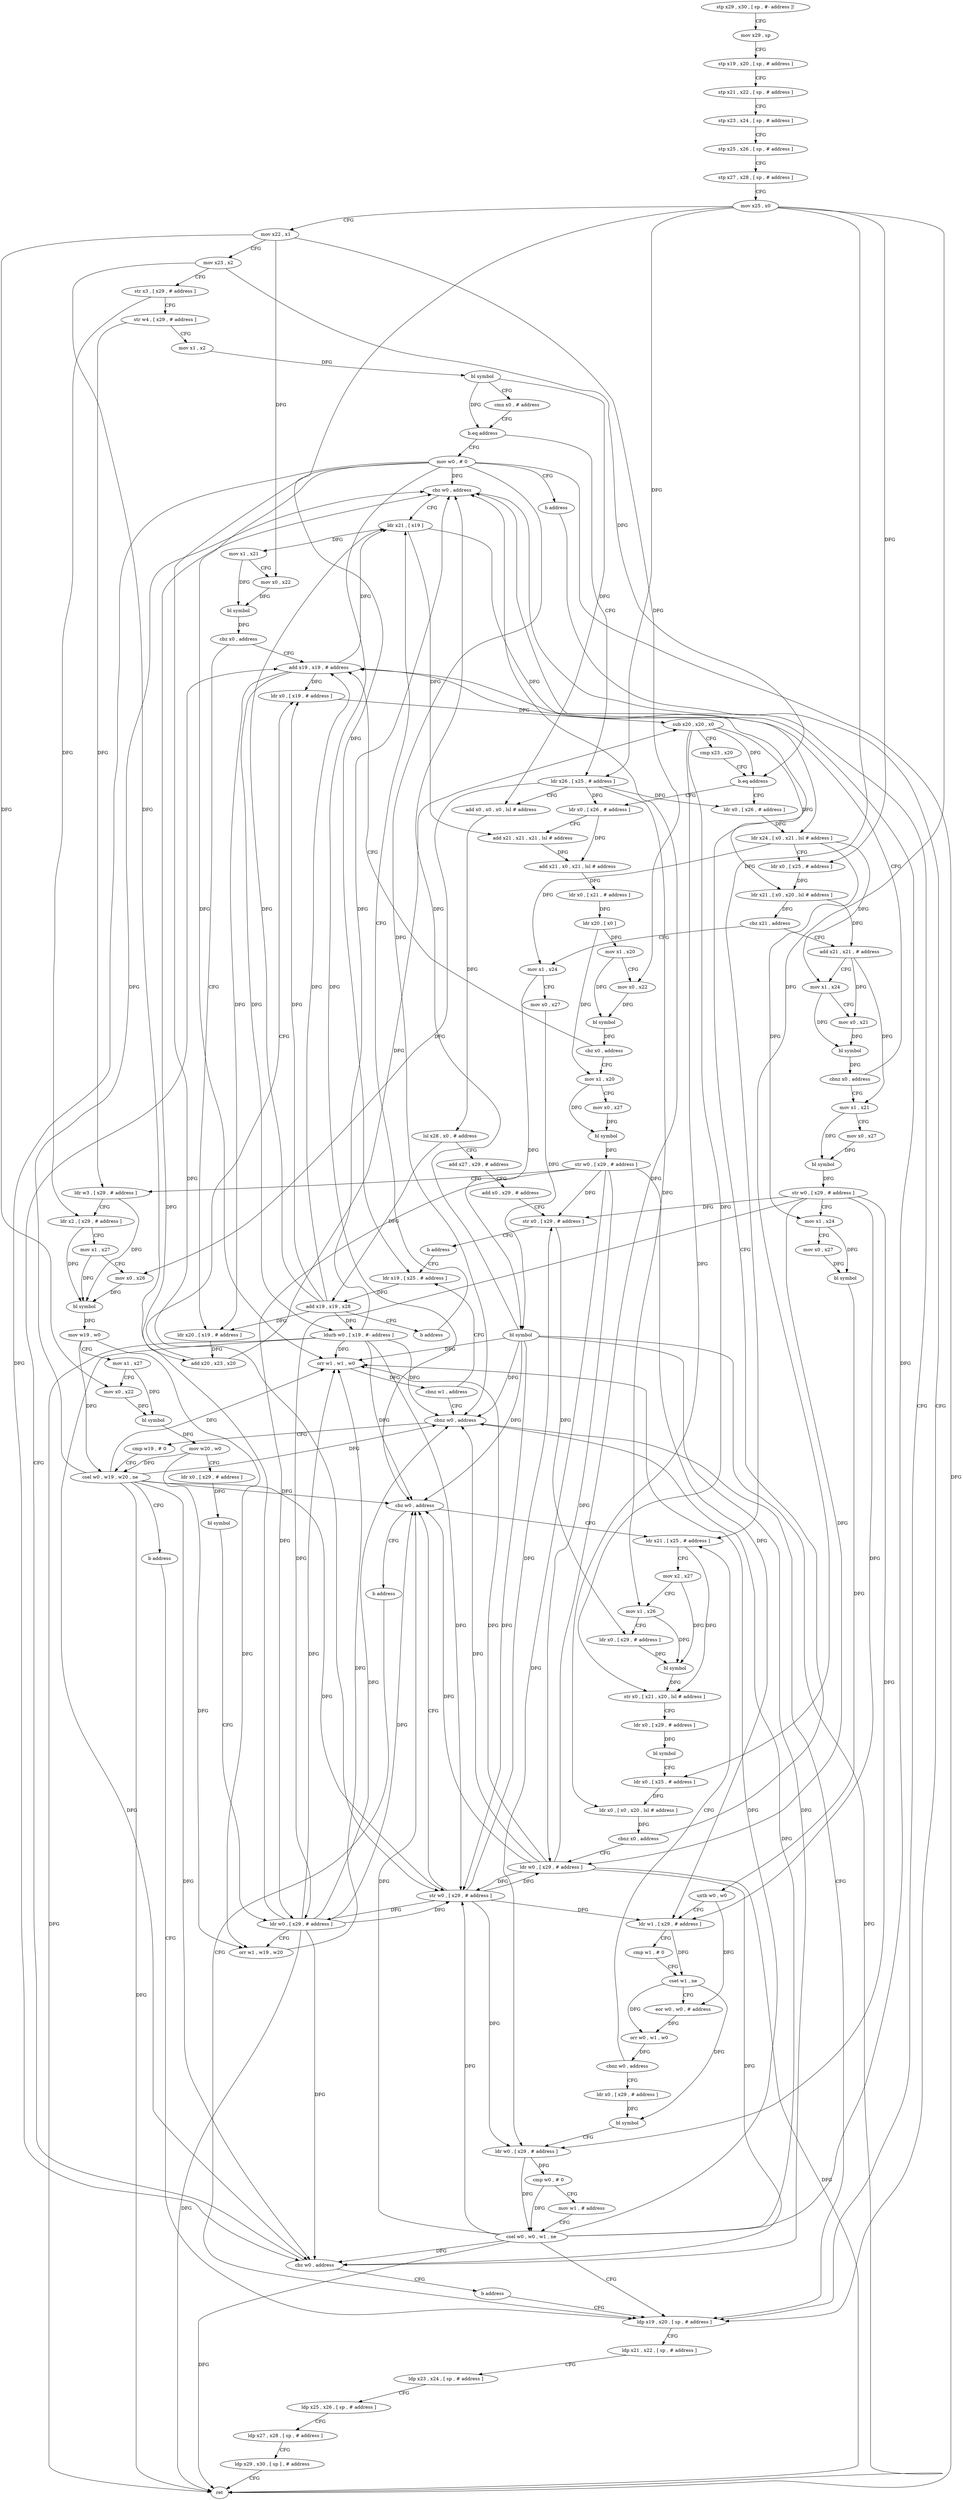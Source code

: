 digraph "func" {
"239092" [label = "stp x29 , x30 , [ sp , #- address ]!" ]
"239096" [label = "mov x29 , sp" ]
"239100" [label = "stp x19 , x20 , [ sp , # address ]" ]
"239104" [label = "stp x21 , x22 , [ sp , # address ]" ]
"239108" [label = "stp x23 , x24 , [ sp , # address ]" ]
"239112" [label = "stp x25 , x26 , [ sp , # address ]" ]
"239116" [label = "stp x27 , x28 , [ sp , # address ]" ]
"239120" [label = "mov x25 , x0" ]
"239124" [label = "mov x22 , x1" ]
"239128" [label = "mov x23 , x2" ]
"239132" [label = "str x3 , [ x29 , # address ]" ]
"239136" [label = "str w4 , [ x29 , # address ]" ]
"239140" [label = "mov x1 , x2" ]
"239144" [label = "bl symbol" ]
"239148" [label = "cmn x0 , # address" ]
"239152" [label = "b.eq address" ]
"239612" [label = "mov w0 , # 0" ]
"239156" [label = "ldr x26 , [ x25 , # address ]" ]
"239616" [label = "b address" ]
"239560" [label = "ldp x19 , x20 , [ sp , # address ]" ]
"239160" [label = "add x0 , x0 , x0 , lsl # address" ]
"239164" [label = "lsl x28 , x0 , # address" ]
"239168" [label = "add x27 , x29 , # address" ]
"239172" [label = "add x0 , x29 , # address" ]
"239176" [label = "str x0 , [ x29 , # address ]" ]
"239180" [label = "b address" ]
"239508" [label = "ldr x19 , [ x25 , # address ]" ]
"239564" [label = "ldp x21 , x22 , [ sp , # address ]" ]
"239568" [label = "ldp x23 , x24 , [ sp , # address ]" ]
"239572" [label = "ldp x25 , x26 , [ sp , # address ]" ]
"239576" [label = "ldp x27 , x28 , [ sp , # address ]" ]
"239580" [label = "ldp x29 , x30 , [ sp ] , # address" ]
"239584" [label = "ret" ]
"239512" [label = "add x19 , x19 , x28" ]
"239516" [label = "b address" ]
"239232" [label = "ldr x21 , [ x19 ]" ]
"239236" [label = "mov x1 , x21" ]
"239240" [label = "mov x0 , x22" ]
"239244" [label = "bl symbol" ]
"239248" [label = "cbz x0 , address" ]
"239220" [label = "add x19 , x19 , # address" ]
"239252" [label = "ldr x20 , [ x19 , # address ]" ]
"239224" [label = "ldurb w0 , [ x19 , #- address ]" ]
"239228" [label = "cbz w0 , address" ]
"239256" [label = "add x20 , x23 , x20" ]
"239260" [label = "ldr x0 , [ x19 , # address ]" ]
"239264" [label = "sub x20 , x20 , x0" ]
"239268" [label = "cmp x23 , x20" ]
"239272" [label = "b.eq address" ]
"239184" [label = "ldr x0 , [ x26 , # address ]" ]
"239276" [label = "ldr x0 , [ x26 , # address ]" ]
"239188" [label = "add x21 , x21 , x21 , lsl # address" ]
"239192" [label = "add x21 , x0 , x21 , lsl # address" ]
"239196" [label = "ldr x0 , [ x21 , # address ]" ]
"239200" [label = "ldr x20 , [ x0 ]" ]
"239204" [label = "mov x1 , x20" ]
"239208" [label = "mov x0 , x22" ]
"239212" [label = "bl symbol" ]
"239216" [label = "cbz x0 , address" ]
"239428" [label = "mov x1 , x20" ]
"239280" [label = "ldr x24 , [ x0 , x21 , lsl # address ]" ]
"239284" [label = "ldr x0 , [ x25 , # address ]" ]
"239288" [label = "ldr x21 , [ x0 , x20 , lsl # address ]" ]
"239292" [label = "cbz x21 , address" ]
"239588" [label = "mov x1 , x24" ]
"239296" [label = "add x21 , x21 , # address" ]
"239432" [label = "mov x0 , x27" ]
"239436" [label = "bl symbol" ]
"239440" [label = "str w0 , [ x29 , # address ]" ]
"239444" [label = "ldr w3 , [ x29 , # address ]" ]
"239448" [label = "ldr x2 , [ x29 , # address ]" ]
"239452" [label = "mov x1 , x27" ]
"239456" [label = "mov x0 , x26" ]
"239460" [label = "bl symbol" ]
"239464" [label = "mov w19 , w0" ]
"239468" [label = "mov x1 , x27" ]
"239472" [label = "mov x0 , x22" ]
"239476" [label = "bl symbol" ]
"239480" [label = "mov w20 , w0" ]
"239484" [label = "ldr x0 , [ x29 , # address ]" ]
"239488" [label = "bl symbol" ]
"239492" [label = "ldr w0 , [ x29 , # address ]" ]
"239496" [label = "orr w1 , w19 , w20" ]
"239500" [label = "orr w1 , w1 , w0" ]
"239504" [label = "cbnz w1 , address" ]
"239520" [label = "cbnz w0 , address" ]
"239592" [label = "mov x0 , x27" ]
"239596" [label = "bl symbol" ]
"239600" [label = "str w0 , [ x29 , # address ]" ]
"239604" [label = "cbz w0 , address" ]
"239372" [label = "ldr x21 , [ x25 , # address ]" ]
"239608" [label = "b address" ]
"239300" [label = "mov x1 , x24" ]
"239304" [label = "mov x0 , x21" ]
"239308" [label = "bl symbol" ]
"239312" [label = "cbnz x0 , address" ]
"239316" [label = "mov x1 , x21" ]
"239524" [label = "cmp w19 , # 0" ]
"239376" [label = "mov x2 , x27" ]
"239380" [label = "mov x1 , x26" ]
"239384" [label = "ldr x0 , [ x29 , # address ]" ]
"239388" [label = "bl symbol" ]
"239392" [label = "str x0 , [ x21 , x20 , lsl # address ]" ]
"239396" [label = "ldr x0 , [ x29 , # address ]" ]
"239400" [label = "bl symbol" ]
"239404" [label = "ldr x0 , [ x25 , # address ]" ]
"239408" [label = "ldr x0 , [ x0 , x20 , lsl # address ]" ]
"239412" [label = "cbnz x0 , address" ]
"239416" [label = "ldr w0 , [ x29 , # address ]" ]
"239320" [label = "mov x0 , x27" ]
"239324" [label = "bl symbol" ]
"239328" [label = "str w0 , [ x29 , # address ]" ]
"239332" [label = "mov x1 , x24" ]
"239336" [label = "mov x0 , x27" ]
"239340" [label = "bl symbol" ]
"239344" [label = "uxtb w0 , w0" ]
"239348" [label = "ldr w1 , [ x29 , # address ]" ]
"239352" [label = "cmp w1 , # 0" ]
"239356" [label = "cset w1 , ne" ]
"239360" [label = "eor w0 , w0 , # address" ]
"239364" [label = "orr w0 , w1 , w0" ]
"239368" [label = "cbnz w0 , address" ]
"239536" [label = "ldr x0 , [ x29 , # address ]" ]
"239528" [label = "csel w0 , w19 , w20 , ne" ]
"239532" [label = "b address" ]
"239420" [label = "cbz w0 , address" ]
"239424" [label = "b address" ]
"239540" [label = "bl symbol" ]
"239544" [label = "ldr w0 , [ x29 , # address ]" ]
"239548" [label = "cmp w0 , # 0" ]
"239552" [label = "mov w1 , # address" ]
"239556" [label = "csel w0 , w0 , w1 , ne" ]
"239092" -> "239096" [ label = "CFG" ]
"239096" -> "239100" [ label = "CFG" ]
"239100" -> "239104" [ label = "CFG" ]
"239104" -> "239108" [ label = "CFG" ]
"239108" -> "239112" [ label = "CFG" ]
"239112" -> "239116" [ label = "CFG" ]
"239116" -> "239120" [ label = "CFG" ]
"239120" -> "239124" [ label = "CFG" ]
"239120" -> "239156" [ label = "DFG" ]
"239120" -> "239508" [ label = "DFG" ]
"239120" -> "239284" [ label = "DFG" ]
"239120" -> "239372" [ label = "DFG" ]
"239120" -> "239404" [ label = "DFG" ]
"239124" -> "239128" [ label = "CFG" ]
"239124" -> "239240" [ label = "DFG" ]
"239124" -> "239208" [ label = "DFG" ]
"239124" -> "239472" [ label = "DFG" ]
"239128" -> "239132" [ label = "CFG" ]
"239128" -> "239256" [ label = "DFG" ]
"239128" -> "239272" [ label = "DFG" ]
"239132" -> "239136" [ label = "CFG" ]
"239132" -> "239448" [ label = "DFG" ]
"239136" -> "239140" [ label = "CFG" ]
"239136" -> "239444" [ label = "DFG" ]
"239140" -> "239144" [ label = "DFG" ]
"239144" -> "239148" [ label = "CFG" ]
"239144" -> "239152" [ label = "DFG" ]
"239144" -> "239160" [ label = "DFG" ]
"239148" -> "239152" [ label = "CFG" ]
"239152" -> "239612" [ label = "CFG" ]
"239152" -> "239156" [ label = "CFG" ]
"239612" -> "239616" [ label = "CFG" ]
"239612" -> "239584" [ label = "DFG" ]
"239612" -> "239228" [ label = "DFG" ]
"239612" -> "239500" [ label = "DFG" ]
"239612" -> "239600" [ label = "DFG" ]
"239612" -> "239604" [ label = "DFG" ]
"239612" -> "239520" [ label = "DFG" ]
"239612" -> "239420" [ label = "DFG" ]
"239156" -> "239160" [ label = "CFG" ]
"239156" -> "239184" [ label = "DFG" ]
"239156" -> "239276" [ label = "DFG" ]
"239156" -> "239456" [ label = "DFG" ]
"239156" -> "239380" [ label = "DFG" ]
"239616" -> "239560" [ label = "CFG" ]
"239560" -> "239564" [ label = "CFG" ]
"239160" -> "239164" [ label = "DFG" ]
"239164" -> "239168" [ label = "CFG" ]
"239164" -> "239512" [ label = "DFG" ]
"239168" -> "239172" [ label = "CFG" ]
"239172" -> "239176" [ label = "CFG" ]
"239176" -> "239180" [ label = "CFG" ]
"239176" -> "239384" [ label = "DFG" ]
"239180" -> "239508" [ label = "CFG" ]
"239508" -> "239512" [ label = "DFG" ]
"239564" -> "239568" [ label = "CFG" ]
"239568" -> "239572" [ label = "CFG" ]
"239572" -> "239576" [ label = "CFG" ]
"239576" -> "239580" [ label = "CFG" ]
"239580" -> "239584" [ label = "CFG" ]
"239512" -> "239516" [ label = "CFG" ]
"239512" -> "239232" [ label = "DFG" ]
"239512" -> "239220" [ label = "DFG" ]
"239512" -> "239224" [ label = "DFG" ]
"239512" -> "239252" [ label = "DFG" ]
"239512" -> "239260" [ label = "DFG" ]
"239516" -> "239232" [ label = "CFG" ]
"239232" -> "239236" [ label = "DFG" ]
"239232" -> "239188" [ label = "DFG" ]
"239232" -> "239280" [ label = "DFG" ]
"239236" -> "239240" [ label = "CFG" ]
"239236" -> "239244" [ label = "DFG" ]
"239240" -> "239244" [ label = "DFG" ]
"239244" -> "239248" [ label = "DFG" ]
"239248" -> "239220" [ label = "CFG" ]
"239248" -> "239252" [ label = "CFG" ]
"239220" -> "239224" [ label = "DFG" ]
"239220" -> "239232" [ label = "DFG" ]
"239220" -> "239252" [ label = "DFG" ]
"239220" -> "239260" [ label = "DFG" ]
"239252" -> "239256" [ label = "DFG" ]
"239224" -> "239228" [ label = "DFG" ]
"239224" -> "239584" [ label = "DFG" ]
"239224" -> "239500" [ label = "DFG" ]
"239224" -> "239600" [ label = "DFG" ]
"239224" -> "239604" [ label = "DFG" ]
"239224" -> "239520" [ label = "DFG" ]
"239224" -> "239420" [ label = "DFG" ]
"239228" -> "239560" [ label = "CFG" ]
"239228" -> "239232" [ label = "CFG" ]
"239256" -> "239260" [ label = "CFG" ]
"239256" -> "239264" [ label = "DFG" ]
"239260" -> "239264" [ label = "DFG" ]
"239264" -> "239268" [ label = "CFG" ]
"239264" -> "239272" [ label = "DFG" ]
"239264" -> "239288" [ label = "DFG" ]
"239264" -> "239392" [ label = "DFG" ]
"239264" -> "239408" [ label = "DFG" ]
"239268" -> "239272" [ label = "CFG" ]
"239272" -> "239184" [ label = "CFG" ]
"239272" -> "239276" [ label = "CFG" ]
"239184" -> "239188" [ label = "CFG" ]
"239184" -> "239192" [ label = "DFG" ]
"239276" -> "239280" [ label = "DFG" ]
"239188" -> "239192" [ label = "DFG" ]
"239192" -> "239196" [ label = "DFG" ]
"239196" -> "239200" [ label = "DFG" ]
"239200" -> "239204" [ label = "DFG" ]
"239200" -> "239428" [ label = "DFG" ]
"239204" -> "239208" [ label = "CFG" ]
"239204" -> "239212" [ label = "DFG" ]
"239208" -> "239212" [ label = "DFG" ]
"239212" -> "239216" [ label = "DFG" ]
"239216" -> "239428" [ label = "CFG" ]
"239216" -> "239220" [ label = "CFG" ]
"239428" -> "239432" [ label = "CFG" ]
"239428" -> "239436" [ label = "DFG" ]
"239280" -> "239284" [ label = "CFG" ]
"239280" -> "239588" [ label = "DFG" ]
"239280" -> "239300" [ label = "DFG" ]
"239280" -> "239332" [ label = "DFG" ]
"239284" -> "239288" [ label = "DFG" ]
"239288" -> "239292" [ label = "DFG" ]
"239288" -> "239296" [ label = "DFG" ]
"239292" -> "239588" [ label = "CFG" ]
"239292" -> "239296" [ label = "CFG" ]
"239588" -> "239592" [ label = "CFG" ]
"239588" -> "239596" [ label = "DFG" ]
"239296" -> "239300" [ label = "CFG" ]
"239296" -> "239304" [ label = "DFG" ]
"239296" -> "239316" [ label = "DFG" ]
"239432" -> "239436" [ label = "DFG" ]
"239436" -> "239440" [ label = "DFG" ]
"239440" -> "239444" [ label = "CFG" ]
"239440" -> "239176" [ label = "DFG" ]
"239440" -> "239492" [ label = "DFG" ]
"239440" -> "239348" [ label = "DFG" ]
"239440" -> "239416" [ label = "DFG" ]
"239440" -> "239544" [ label = "DFG" ]
"239444" -> "239448" [ label = "CFG" ]
"239444" -> "239460" [ label = "DFG" ]
"239448" -> "239452" [ label = "CFG" ]
"239448" -> "239460" [ label = "DFG" ]
"239452" -> "239456" [ label = "CFG" ]
"239452" -> "239460" [ label = "DFG" ]
"239456" -> "239460" [ label = "DFG" ]
"239460" -> "239464" [ label = "DFG" ]
"239464" -> "239468" [ label = "CFG" ]
"239464" -> "239496" [ label = "DFG" ]
"239464" -> "239528" [ label = "DFG" ]
"239468" -> "239472" [ label = "CFG" ]
"239468" -> "239476" [ label = "DFG" ]
"239472" -> "239476" [ label = "DFG" ]
"239476" -> "239480" [ label = "DFG" ]
"239480" -> "239484" [ label = "CFG" ]
"239480" -> "239496" [ label = "DFG" ]
"239480" -> "239528" [ label = "DFG" ]
"239484" -> "239488" [ label = "DFG" ]
"239488" -> "239492" [ label = "CFG" ]
"239492" -> "239496" [ label = "CFG" ]
"239492" -> "239228" [ label = "DFG" ]
"239492" -> "239584" [ label = "DFG" ]
"239492" -> "239500" [ label = "DFG" ]
"239492" -> "239600" [ label = "DFG" ]
"239492" -> "239604" [ label = "DFG" ]
"239492" -> "239520" [ label = "DFG" ]
"239492" -> "239420" [ label = "DFG" ]
"239496" -> "239500" [ label = "DFG" ]
"239500" -> "239504" [ label = "DFG" ]
"239504" -> "239520" [ label = "CFG" ]
"239504" -> "239508" [ label = "CFG" ]
"239520" -> "239560" [ label = "CFG" ]
"239520" -> "239524" [ label = "CFG" ]
"239592" -> "239596" [ label = "DFG" ]
"239596" -> "239600" [ label = "DFG" ]
"239596" -> "239228" [ label = "DFG" ]
"239596" -> "239500" [ label = "DFG" ]
"239596" -> "239584" [ label = "DFG" ]
"239596" -> "239604" [ label = "DFG" ]
"239596" -> "239520" [ label = "DFG" ]
"239596" -> "239420" [ label = "DFG" ]
"239600" -> "239604" [ label = "CFG" ]
"239600" -> "239176" [ label = "DFG" ]
"239600" -> "239492" [ label = "DFG" ]
"239600" -> "239348" [ label = "DFG" ]
"239600" -> "239416" [ label = "DFG" ]
"239600" -> "239544" [ label = "DFG" ]
"239604" -> "239372" [ label = "CFG" ]
"239604" -> "239608" [ label = "CFG" ]
"239372" -> "239376" [ label = "CFG" ]
"239372" -> "239392" [ label = "DFG" ]
"239608" -> "239560" [ label = "CFG" ]
"239300" -> "239304" [ label = "CFG" ]
"239300" -> "239308" [ label = "DFG" ]
"239304" -> "239308" [ label = "DFG" ]
"239308" -> "239312" [ label = "DFG" ]
"239312" -> "239220" [ label = "CFG" ]
"239312" -> "239316" [ label = "CFG" ]
"239316" -> "239320" [ label = "CFG" ]
"239316" -> "239324" [ label = "DFG" ]
"239524" -> "239528" [ label = "CFG" ]
"239376" -> "239380" [ label = "CFG" ]
"239376" -> "239388" [ label = "DFG" ]
"239380" -> "239384" [ label = "CFG" ]
"239380" -> "239388" [ label = "DFG" ]
"239384" -> "239388" [ label = "DFG" ]
"239388" -> "239392" [ label = "DFG" ]
"239392" -> "239396" [ label = "CFG" ]
"239396" -> "239400" [ label = "DFG" ]
"239400" -> "239404" [ label = "CFG" ]
"239404" -> "239408" [ label = "DFG" ]
"239408" -> "239412" [ label = "DFG" ]
"239412" -> "239220" [ label = "CFG" ]
"239412" -> "239416" [ label = "CFG" ]
"239416" -> "239420" [ label = "DFG" ]
"239416" -> "239228" [ label = "DFG" ]
"239416" -> "239500" [ label = "DFG" ]
"239416" -> "239600" [ label = "DFG" ]
"239416" -> "239604" [ label = "DFG" ]
"239416" -> "239520" [ label = "DFG" ]
"239416" -> "239584" [ label = "DFG" ]
"239320" -> "239324" [ label = "DFG" ]
"239324" -> "239328" [ label = "DFG" ]
"239328" -> "239332" [ label = "CFG" ]
"239328" -> "239176" [ label = "DFG" ]
"239328" -> "239492" [ label = "DFG" ]
"239328" -> "239348" [ label = "DFG" ]
"239328" -> "239416" [ label = "DFG" ]
"239328" -> "239544" [ label = "DFG" ]
"239332" -> "239336" [ label = "CFG" ]
"239332" -> "239340" [ label = "DFG" ]
"239336" -> "239340" [ label = "DFG" ]
"239340" -> "239344" [ label = "DFG" ]
"239344" -> "239348" [ label = "CFG" ]
"239344" -> "239360" [ label = "DFG" ]
"239348" -> "239352" [ label = "CFG" ]
"239348" -> "239356" [ label = "DFG" ]
"239352" -> "239356" [ label = "CFG" ]
"239356" -> "239360" [ label = "CFG" ]
"239356" -> "239364" [ label = "DFG" ]
"239356" -> "239540" [ label = "DFG" ]
"239360" -> "239364" [ label = "DFG" ]
"239364" -> "239368" [ label = "DFG" ]
"239368" -> "239536" [ label = "CFG" ]
"239368" -> "239372" [ label = "CFG" ]
"239536" -> "239540" [ label = "DFG" ]
"239528" -> "239532" [ label = "CFG" ]
"239528" -> "239228" [ label = "DFG" ]
"239528" -> "239500" [ label = "DFG" ]
"239528" -> "239600" [ label = "DFG" ]
"239528" -> "239604" [ label = "DFG" ]
"239528" -> "239520" [ label = "DFG" ]
"239528" -> "239420" [ label = "DFG" ]
"239528" -> "239584" [ label = "DFG" ]
"239532" -> "239560" [ label = "CFG" ]
"239420" -> "239220" [ label = "CFG" ]
"239420" -> "239424" [ label = "CFG" ]
"239424" -> "239560" [ label = "CFG" ]
"239540" -> "239544" [ label = "CFG" ]
"239544" -> "239548" [ label = "DFG" ]
"239544" -> "239556" [ label = "DFG" ]
"239548" -> "239552" [ label = "CFG" ]
"239548" -> "239556" [ label = "DFG" ]
"239552" -> "239556" [ label = "CFG" ]
"239556" -> "239560" [ label = "CFG" ]
"239556" -> "239228" [ label = "DFG" ]
"239556" -> "239500" [ label = "DFG" ]
"239556" -> "239600" [ label = "DFG" ]
"239556" -> "239604" [ label = "DFG" ]
"239556" -> "239520" [ label = "DFG" ]
"239556" -> "239420" [ label = "DFG" ]
"239556" -> "239584" [ label = "DFG" ]
}
